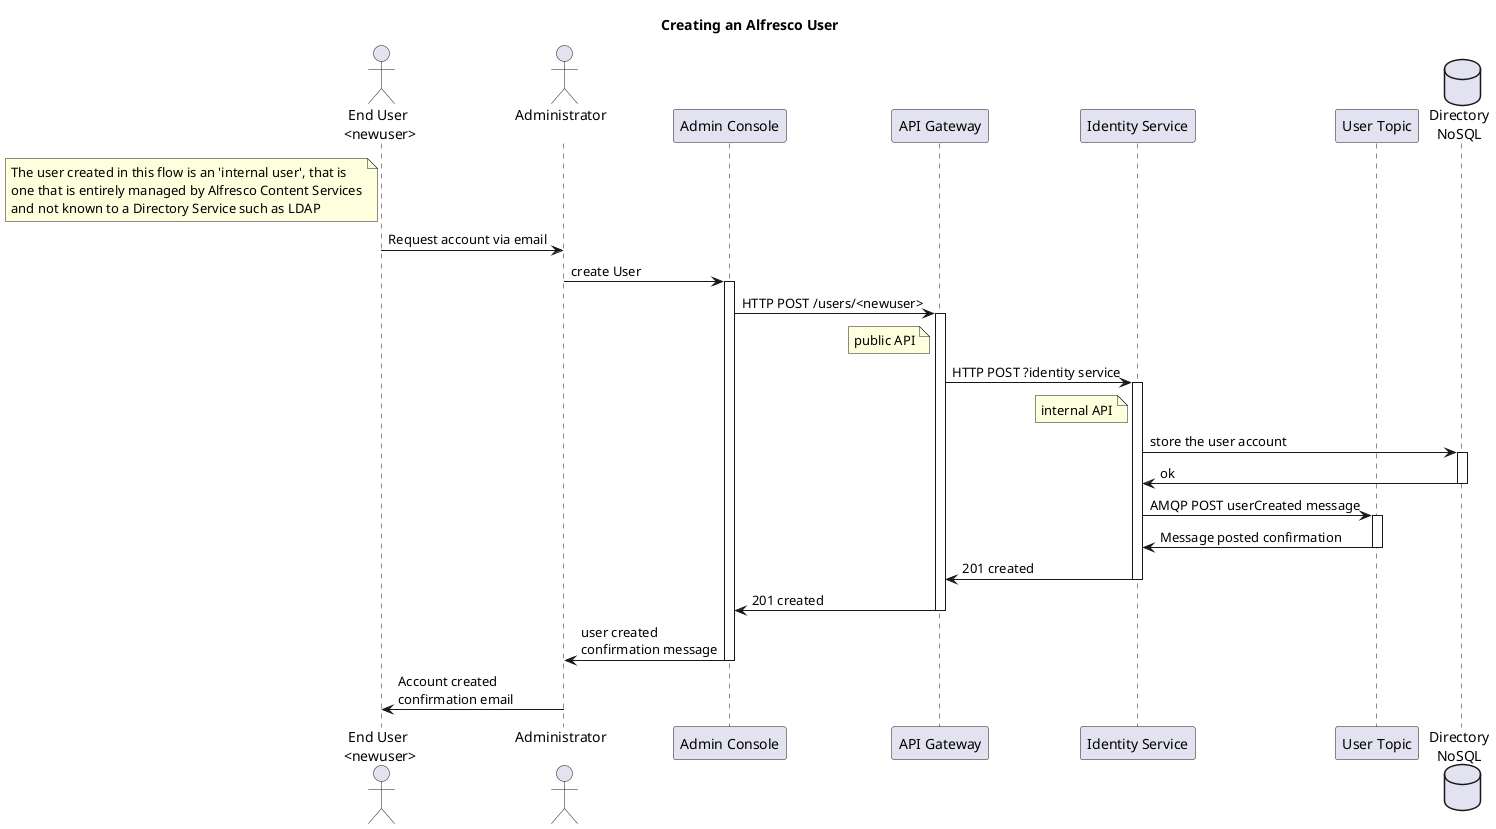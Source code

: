 @startuml

@startuml

Title: Creating an Alfresco User

actor "End User\n <newuser>" as U
actor "Administrator\n" as A
participant "Admin Console" as AC
participant "API Gateway" as AG
participant "Identity Service" as IS
participant "User Topic" as UT
database "Directory\nNoSQL" as D
note left of U
The user created in this flow is an 'internal user', that is
one that is entirely managed by Alfresco Content Services
and not known to a Directory Service such as LDAP
end note
U->A: Request account via email
A->AC: create User
activate AC
AC->AG: HTTP POST /users/<newuser>
activate AG
note left of AG
public API
end note
AG->IS: HTTP POST ?identity service
note left of IS
internal API
end note
activate IS
IS->D: store the user account
activate D
D->IS: ok
deactivate D
IS->UT: AMQP POST userCreated message
activate UT
UT->IS: Message posted confirmation
deactivate UT
IS->AG: 201 created
deactivate IS
AG->AC: 201 created
deactivate AG
AC->A: user created\nconfirmation message
deactivate AC
A->U: Account created\nconfirmation email
@enduml



@enduml
